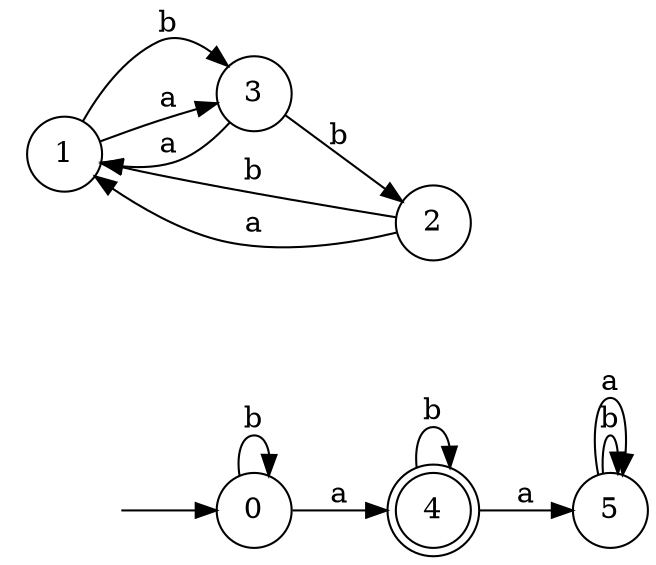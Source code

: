 digraph {
  rankdir=LR;
  0 [label="0", shape = circle];
  0 -> 0 [label="b"];
  0 -> 4 [label="a"];
  1 [label="1", shape = circle];
  1 -> 3 [label="b"];
  1 -> 3 [label="a"];
  2 [label="2", shape = circle];
  2 -> 1 [label="b"];
  2 -> 1 [label="a"];
  3 [label="3", shape = circle];
  3 -> 2 [label="b"];
  3 -> 1 [label="a"];
  4 [label="4", shape = doublecircle];
  4 -> 4 [label="b"];
  4 -> 5 [label="a"];
  5 [label="5", shape = circle];
  5 -> 5 [label="b"];
  5 -> 5 [label="a"];
  6 [label="", shape = plaintext];
  6 -> 0 [label=""];
}
